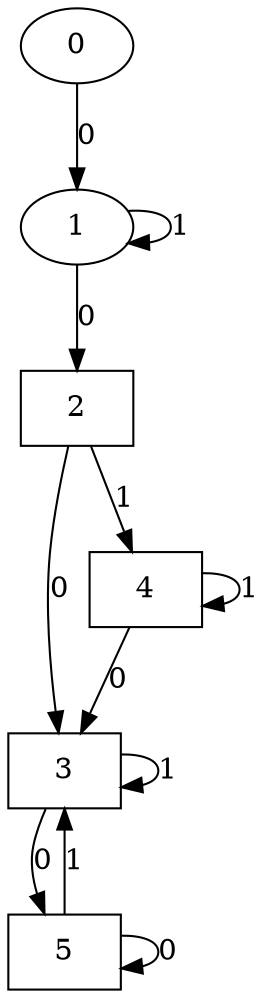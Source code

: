 digraph DeterminatedStateMachine {
0
1
2 [shape = box]
3 [shape = box]
4 [shape = box]
5 [shape = box]
	0->1[label=0]
	1->2[label=0]
	1->1[label=1]
	2->3[label=0]
	2->4[label=1]
	3->5[label=0]
	3->3[label=1]
	4->3[label=0]
	4->4[label=1]
	5->5[label=0]
	5->3[label=1]
}